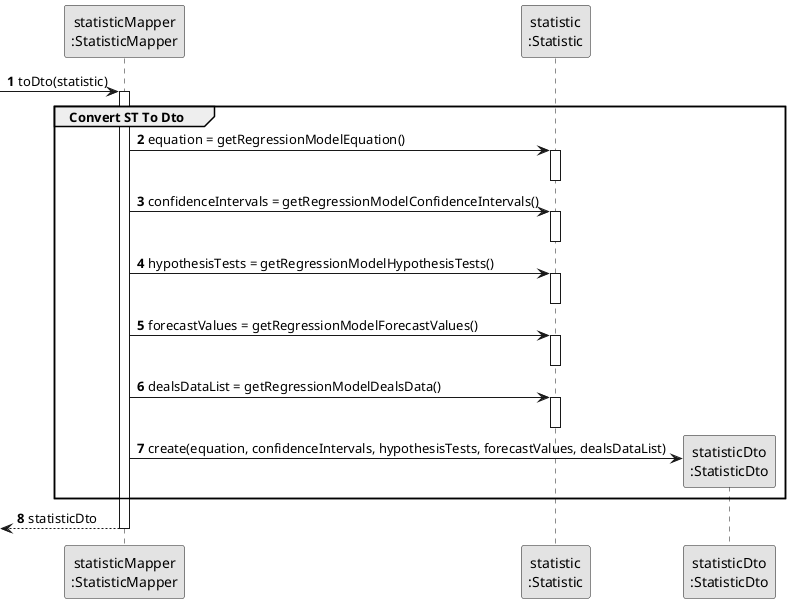 @startuml
skinparam monochrome true
skinparam packageStyle rectangle
skinparam shadowing false

autonumber


participant "statisticMapper\n:StatisticMapper" as STMapper
participant "statistic\n:Statistic" as ST
participant "statisticDto\n:StatisticDto" as STDto

autonumber
-> STMapper : toDto(statistic)
    activate STMapper

    group Convert ST To Dto

        STMapper -> ST: equation = getRegressionModelEquation()
        activate ST
        deactivate ST

        STMapper -> ST: confidenceIntervals = getRegressionModelConfidenceIntervals()
        activate ST
        deactivate ST

        STMapper -> ST: hypothesisTests = getRegressionModelHypothesisTests()
        activate ST
        deactivate ST

        STMapper -> ST: forecastValues = getRegressionModelForecastValues()
        activate ST
        deactivate ST

        STMapper -> ST : dealsDataList = getRegressionModelDealsData()
        activate ST
        deactivate ST

        STMapper -> STDto** : create(equation, confidenceIntervals, hypothesisTests, forecastValues, dealsDataList)


 end group

    <-- STMapper : statisticDto
    deactivate STMapper


@enduml